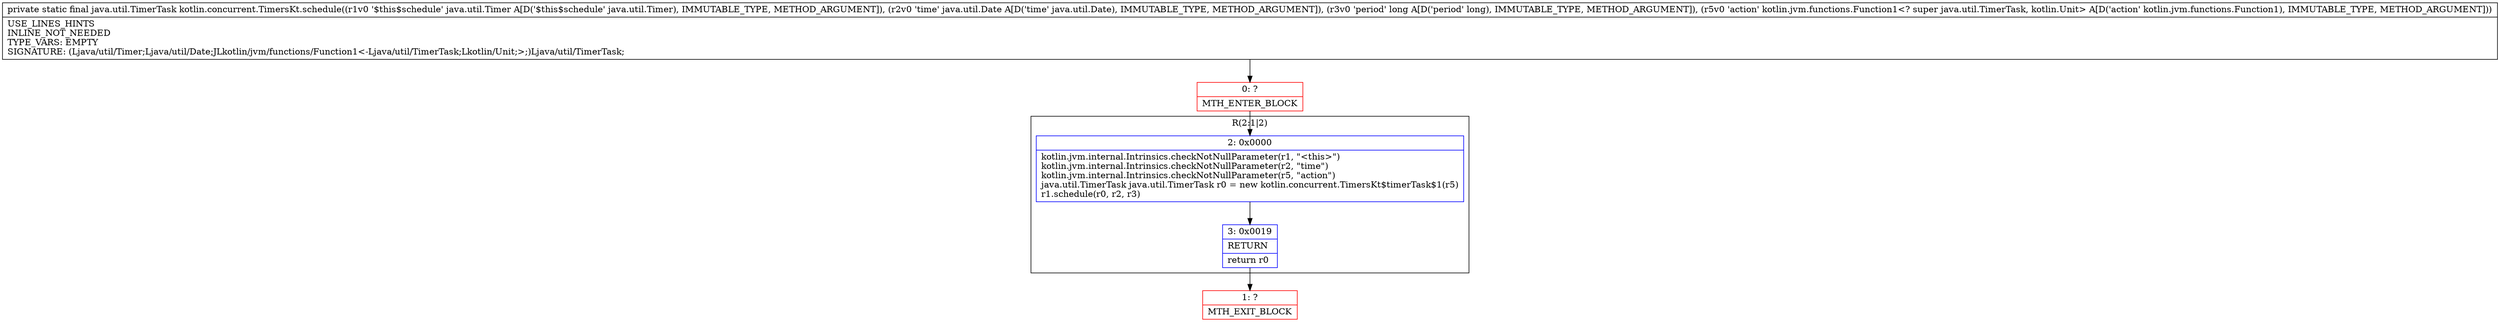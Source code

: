 digraph "CFG forkotlin.concurrent.TimersKt.schedule(Ljava\/util\/Timer;Ljava\/util\/Date;JLkotlin\/jvm\/functions\/Function1;)Ljava\/util\/TimerTask;" {
subgraph cluster_Region_1562229576 {
label = "R(2:1|2)";
node [shape=record,color=blue];
Node_2 [shape=record,label="{2\:\ 0x0000|kotlin.jvm.internal.Intrinsics.checkNotNullParameter(r1, \"\<this\>\")\lkotlin.jvm.internal.Intrinsics.checkNotNullParameter(r2, \"time\")\lkotlin.jvm.internal.Intrinsics.checkNotNullParameter(r5, \"action\")\ljava.util.TimerTask java.util.TimerTask r0 = new kotlin.concurrent.TimersKt$timerTask$1(r5)\lr1.schedule(r0, r2, r3)\l}"];
Node_3 [shape=record,label="{3\:\ 0x0019|RETURN\l|return r0\l}"];
}
Node_0 [shape=record,color=red,label="{0\:\ ?|MTH_ENTER_BLOCK\l}"];
Node_1 [shape=record,color=red,label="{1\:\ ?|MTH_EXIT_BLOCK\l}"];
MethodNode[shape=record,label="{private static final java.util.TimerTask kotlin.concurrent.TimersKt.schedule((r1v0 '$this$schedule' java.util.Timer A[D('$this$schedule' java.util.Timer), IMMUTABLE_TYPE, METHOD_ARGUMENT]), (r2v0 'time' java.util.Date A[D('time' java.util.Date), IMMUTABLE_TYPE, METHOD_ARGUMENT]), (r3v0 'period' long A[D('period' long), IMMUTABLE_TYPE, METHOD_ARGUMENT]), (r5v0 'action' kotlin.jvm.functions.Function1\<? super java.util.TimerTask, kotlin.Unit\> A[D('action' kotlin.jvm.functions.Function1), IMMUTABLE_TYPE, METHOD_ARGUMENT]))  | USE_LINES_HINTS\lINLINE_NOT_NEEDED\lTYPE_VARS: EMPTY\lSIGNATURE: (Ljava\/util\/Timer;Ljava\/util\/Date;JLkotlin\/jvm\/functions\/Function1\<\-Ljava\/util\/TimerTask;Lkotlin\/Unit;\>;)Ljava\/util\/TimerTask;\l}"];
MethodNode -> Node_0;Node_2 -> Node_3;
Node_3 -> Node_1;
Node_0 -> Node_2;
}

